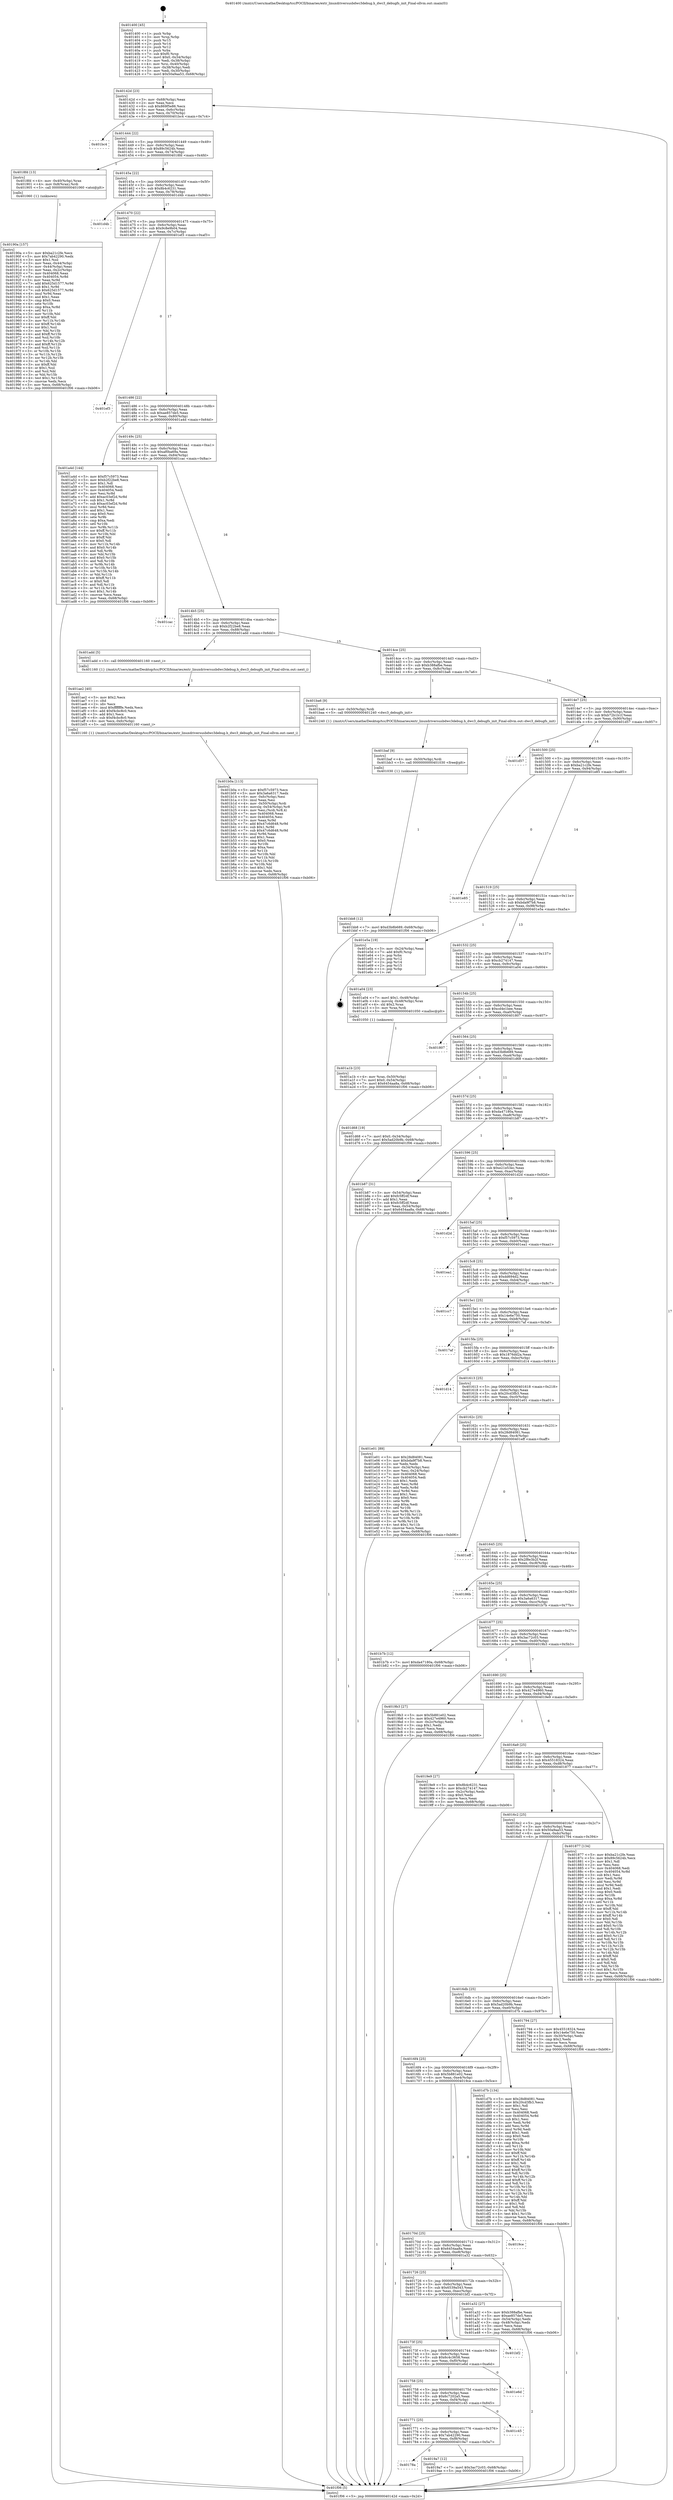 digraph "0x401400" {
  label = "0x401400 (/mnt/c/Users/mathe/Desktop/tcc/POCII/binaries/extr_linuxdriversusbdwc3debug.h_dwc3_debugfs_init_Final-ollvm.out::main(0))"
  labelloc = "t"
  node[shape=record]

  Entry [label="",width=0.3,height=0.3,shape=circle,fillcolor=black,style=filled]
  "0x40142d" [label="{
     0x40142d [23]\l
     | [instrs]\l
     &nbsp;&nbsp;0x40142d \<+3\>: mov -0x68(%rbp),%eax\l
     &nbsp;&nbsp;0x401430 \<+2\>: mov %eax,%ecx\l
     &nbsp;&nbsp;0x401432 \<+6\>: sub $0x869f5e86,%ecx\l
     &nbsp;&nbsp;0x401438 \<+3\>: mov %eax,-0x6c(%rbp)\l
     &nbsp;&nbsp;0x40143b \<+3\>: mov %ecx,-0x70(%rbp)\l
     &nbsp;&nbsp;0x40143e \<+6\>: je 0000000000401bc4 \<main+0x7c4\>\l
  }"]
  "0x401bc4" [label="{
     0x401bc4\l
  }", style=dashed]
  "0x401444" [label="{
     0x401444 [22]\l
     | [instrs]\l
     &nbsp;&nbsp;0x401444 \<+5\>: jmp 0000000000401449 \<main+0x49\>\l
     &nbsp;&nbsp;0x401449 \<+3\>: mov -0x6c(%rbp),%eax\l
     &nbsp;&nbsp;0x40144c \<+5\>: sub $0x89c5624b,%eax\l
     &nbsp;&nbsp;0x401451 \<+3\>: mov %eax,-0x74(%rbp)\l
     &nbsp;&nbsp;0x401454 \<+6\>: je 00000000004018fd \<main+0x4fd\>\l
  }"]
  Exit [label="",width=0.3,height=0.3,shape=circle,fillcolor=black,style=filled,peripheries=2]
  "0x4018fd" [label="{
     0x4018fd [13]\l
     | [instrs]\l
     &nbsp;&nbsp;0x4018fd \<+4\>: mov -0x40(%rbp),%rax\l
     &nbsp;&nbsp;0x401901 \<+4\>: mov 0x8(%rax),%rdi\l
     &nbsp;&nbsp;0x401905 \<+5\>: call 0000000000401060 \<atoi@plt\>\l
     | [calls]\l
     &nbsp;&nbsp;0x401060 \{1\} (unknown)\l
  }"]
  "0x40145a" [label="{
     0x40145a [22]\l
     | [instrs]\l
     &nbsp;&nbsp;0x40145a \<+5\>: jmp 000000000040145f \<main+0x5f\>\l
     &nbsp;&nbsp;0x40145f \<+3\>: mov -0x6c(%rbp),%eax\l
     &nbsp;&nbsp;0x401462 \<+5\>: sub $0x8b4c6231,%eax\l
     &nbsp;&nbsp;0x401467 \<+3\>: mov %eax,-0x78(%rbp)\l
     &nbsp;&nbsp;0x40146a \<+6\>: je 0000000000401d4b \<main+0x94b\>\l
  }"]
  "0x401bb8" [label="{
     0x401bb8 [12]\l
     | [instrs]\l
     &nbsp;&nbsp;0x401bb8 \<+7\>: movl $0xd3b8b689,-0x68(%rbp)\l
     &nbsp;&nbsp;0x401bbf \<+5\>: jmp 0000000000401f06 \<main+0xb06\>\l
  }"]
  "0x401d4b" [label="{
     0x401d4b\l
  }", style=dashed]
  "0x401470" [label="{
     0x401470 [22]\l
     | [instrs]\l
     &nbsp;&nbsp;0x401470 \<+5\>: jmp 0000000000401475 \<main+0x75\>\l
     &nbsp;&nbsp;0x401475 \<+3\>: mov -0x6c(%rbp),%eax\l
     &nbsp;&nbsp;0x401478 \<+5\>: sub $0x9c8e9b04,%eax\l
     &nbsp;&nbsp;0x40147d \<+3\>: mov %eax,-0x7c(%rbp)\l
     &nbsp;&nbsp;0x401480 \<+6\>: je 0000000000401ef3 \<main+0xaf3\>\l
  }"]
  "0x401baf" [label="{
     0x401baf [9]\l
     | [instrs]\l
     &nbsp;&nbsp;0x401baf \<+4\>: mov -0x50(%rbp),%rdi\l
     &nbsp;&nbsp;0x401bb3 \<+5\>: call 0000000000401030 \<free@plt\>\l
     | [calls]\l
     &nbsp;&nbsp;0x401030 \{1\} (unknown)\l
  }"]
  "0x401ef3" [label="{
     0x401ef3\l
  }", style=dashed]
  "0x401486" [label="{
     0x401486 [22]\l
     | [instrs]\l
     &nbsp;&nbsp;0x401486 \<+5\>: jmp 000000000040148b \<main+0x8b\>\l
     &nbsp;&nbsp;0x40148b \<+3\>: mov -0x6c(%rbp),%eax\l
     &nbsp;&nbsp;0x40148e \<+5\>: sub $0xae857de5,%eax\l
     &nbsp;&nbsp;0x401493 \<+3\>: mov %eax,-0x80(%rbp)\l
     &nbsp;&nbsp;0x401496 \<+6\>: je 0000000000401a4d \<main+0x64d\>\l
  }"]
  "0x401b0a" [label="{
     0x401b0a [113]\l
     | [instrs]\l
     &nbsp;&nbsp;0x401b0a \<+5\>: mov $0xf57c5973,%ecx\l
     &nbsp;&nbsp;0x401b0f \<+5\>: mov $0x3a6a6317,%edx\l
     &nbsp;&nbsp;0x401b14 \<+6\>: mov -0xfc(%rbp),%esi\l
     &nbsp;&nbsp;0x401b1a \<+3\>: imul %eax,%esi\l
     &nbsp;&nbsp;0x401b1d \<+4\>: mov -0x50(%rbp),%rdi\l
     &nbsp;&nbsp;0x401b21 \<+4\>: movslq -0x54(%rbp),%r8\l
     &nbsp;&nbsp;0x401b25 \<+4\>: mov %esi,(%rdi,%r8,4)\l
     &nbsp;&nbsp;0x401b29 \<+7\>: mov 0x404068,%eax\l
     &nbsp;&nbsp;0x401b30 \<+7\>: mov 0x404054,%esi\l
     &nbsp;&nbsp;0x401b37 \<+3\>: mov %eax,%r9d\l
     &nbsp;&nbsp;0x401b3a \<+7\>: add $0x47c6d648,%r9d\l
     &nbsp;&nbsp;0x401b41 \<+4\>: sub $0x1,%r9d\l
     &nbsp;&nbsp;0x401b45 \<+7\>: sub $0x47c6d648,%r9d\l
     &nbsp;&nbsp;0x401b4c \<+4\>: imul %r9d,%eax\l
     &nbsp;&nbsp;0x401b50 \<+3\>: and $0x1,%eax\l
     &nbsp;&nbsp;0x401b53 \<+3\>: cmp $0x0,%eax\l
     &nbsp;&nbsp;0x401b56 \<+4\>: sete %r10b\l
     &nbsp;&nbsp;0x401b5a \<+3\>: cmp $0xa,%esi\l
     &nbsp;&nbsp;0x401b5d \<+4\>: setl %r11b\l
     &nbsp;&nbsp;0x401b61 \<+3\>: mov %r10b,%bl\l
     &nbsp;&nbsp;0x401b64 \<+3\>: and %r11b,%bl\l
     &nbsp;&nbsp;0x401b67 \<+3\>: xor %r11b,%r10b\l
     &nbsp;&nbsp;0x401b6a \<+3\>: or %r10b,%bl\l
     &nbsp;&nbsp;0x401b6d \<+3\>: test $0x1,%bl\l
     &nbsp;&nbsp;0x401b70 \<+3\>: cmovne %edx,%ecx\l
     &nbsp;&nbsp;0x401b73 \<+3\>: mov %ecx,-0x68(%rbp)\l
     &nbsp;&nbsp;0x401b76 \<+5\>: jmp 0000000000401f06 \<main+0xb06\>\l
  }"]
  "0x401a4d" [label="{
     0x401a4d [144]\l
     | [instrs]\l
     &nbsp;&nbsp;0x401a4d \<+5\>: mov $0xf57c5973,%eax\l
     &nbsp;&nbsp;0x401a52 \<+5\>: mov $0xb2f22be8,%ecx\l
     &nbsp;&nbsp;0x401a57 \<+2\>: mov $0x1,%dl\l
     &nbsp;&nbsp;0x401a59 \<+7\>: mov 0x404068,%esi\l
     &nbsp;&nbsp;0x401a60 \<+7\>: mov 0x404054,%edi\l
     &nbsp;&nbsp;0x401a67 \<+3\>: mov %esi,%r8d\l
     &nbsp;&nbsp;0x401a6a \<+7\>: add $0xac03ef2d,%r8d\l
     &nbsp;&nbsp;0x401a71 \<+4\>: sub $0x1,%r8d\l
     &nbsp;&nbsp;0x401a75 \<+7\>: sub $0xac03ef2d,%r8d\l
     &nbsp;&nbsp;0x401a7c \<+4\>: imul %r8d,%esi\l
     &nbsp;&nbsp;0x401a80 \<+3\>: and $0x1,%esi\l
     &nbsp;&nbsp;0x401a83 \<+3\>: cmp $0x0,%esi\l
     &nbsp;&nbsp;0x401a86 \<+4\>: sete %r9b\l
     &nbsp;&nbsp;0x401a8a \<+3\>: cmp $0xa,%edi\l
     &nbsp;&nbsp;0x401a8d \<+4\>: setl %r10b\l
     &nbsp;&nbsp;0x401a91 \<+3\>: mov %r9b,%r11b\l
     &nbsp;&nbsp;0x401a94 \<+4\>: xor $0xff,%r11b\l
     &nbsp;&nbsp;0x401a98 \<+3\>: mov %r10b,%bl\l
     &nbsp;&nbsp;0x401a9b \<+3\>: xor $0xff,%bl\l
     &nbsp;&nbsp;0x401a9e \<+3\>: xor $0x0,%dl\l
     &nbsp;&nbsp;0x401aa1 \<+3\>: mov %r11b,%r14b\l
     &nbsp;&nbsp;0x401aa4 \<+4\>: and $0x0,%r14b\l
     &nbsp;&nbsp;0x401aa8 \<+3\>: and %dl,%r9b\l
     &nbsp;&nbsp;0x401aab \<+3\>: mov %bl,%r15b\l
     &nbsp;&nbsp;0x401aae \<+4\>: and $0x0,%r15b\l
     &nbsp;&nbsp;0x401ab2 \<+3\>: and %dl,%r10b\l
     &nbsp;&nbsp;0x401ab5 \<+3\>: or %r9b,%r14b\l
     &nbsp;&nbsp;0x401ab8 \<+3\>: or %r10b,%r15b\l
     &nbsp;&nbsp;0x401abb \<+3\>: xor %r15b,%r14b\l
     &nbsp;&nbsp;0x401abe \<+3\>: or %bl,%r11b\l
     &nbsp;&nbsp;0x401ac1 \<+4\>: xor $0xff,%r11b\l
     &nbsp;&nbsp;0x401ac5 \<+3\>: or $0x0,%dl\l
     &nbsp;&nbsp;0x401ac8 \<+3\>: and %dl,%r11b\l
     &nbsp;&nbsp;0x401acb \<+3\>: or %r11b,%r14b\l
     &nbsp;&nbsp;0x401ace \<+4\>: test $0x1,%r14b\l
     &nbsp;&nbsp;0x401ad2 \<+3\>: cmovne %ecx,%eax\l
     &nbsp;&nbsp;0x401ad5 \<+3\>: mov %eax,-0x68(%rbp)\l
     &nbsp;&nbsp;0x401ad8 \<+5\>: jmp 0000000000401f06 \<main+0xb06\>\l
  }"]
  "0x40149c" [label="{
     0x40149c [25]\l
     | [instrs]\l
     &nbsp;&nbsp;0x40149c \<+5\>: jmp 00000000004014a1 \<main+0xa1\>\l
     &nbsp;&nbsp;0x4014a1 \<+3\>: mov -0x6c(%rbp),%eax\l
     &nbsp;&nbsp;0x4014a4 \<+5\>: sub $0xaf0ba69a,%eax\l
     &nbsp;&nbsp;0x4014a9 \<+6\>: mov %eax,-0x84(%rbp)\l
     &nbsp;&nbsp;0x4014af \<+6\>: je 0000000000401cac \<main+0x8ac\>\l
  }"]
  "0x401ae2" [label="{
     0x401ae2 [40]\l
     | [instrs]\l
     &nbsp;&nbsp;0x401ae2 \<+5\>: mov $0x2,%ecx\l
     &nbsp;&nbsp;0x401ae7 \<+1\>: cltd\l
     &nbsp;&nbsp;0x401ae8 \<+2\>: idiv %ecx\l
     &nbsp;&nbsp;0x401aea \<+6\>: imul $0xfffffffe,%edx,%ecx\l
     &nbsp;&nbsp;0x401af0 \<+6\>: add $0xf4cbc8c0,%ecx\l
     &nbsp;&nbsp;0x401af6 \<+3\>: add $0x1,%ecx\l
     &nbsp;&nbsp;0x401af9 \<+6\>: sub $0xf4cbc8c0,%ecx\l
     &nbsp;&nbsp;0x401aff \<+6\>: mov %ecx,-0xfc(%rbp)\l
     &nbsp;&nbsp;0x401b05 \<+5\>: call 0000000000401160 \<next_i\>\l
     | [calls]\l
     &nbsp;&nbsp;0x401160 \{1\} (/mnt/c/Users/mathe/Desktop/tcc/POCII/binaries/extr_linuxdriversusbdwc3debug.h_dwc3_debugfs_init_Final-ollvm.out::next_i)\l
  }"]
  "0x401cac" [label="{
     0x401cac\l
  }", style=dashed]
  "0x4014b5" [label="{
     0x4014b5 [25]\l
     | [instrs]\l
     &nbsp;&nbsp;0x4014b5 \<+5\>: jmp 00000000004014ba \<main+0xba\>\l
     &nbsp;&nbsp;0x4014ba \<+3\>: mov -0x6c(%rbp),%eax\l
     &nbsp;&nbsp;0x4014bd \<+5\>: sub $0xb2f22be8,%eax\l
     &nbsp;&nbsp;0x4014c2 \<+6\>: mov %eax,-0x88(%rbp)\l
     &nbsp;&nbsp;0x4014c8 \<+6\>: je 0000000000401add \<main+0x6dd\>\l
  }"]
  "0x401a1b" [label="{
     0x401a1b [23]\l
     | [instrs]\l
     &nbsp;&nbsp;0x401a1b \<+4\>: mov %rax,-0x50(%rbp)\l
     &nbsp;&nbsp;0x401a1f \<+7\>: movl $0x0,-0x54(%rbp)\l
     &nbsp;&nbsp;0x401a26 \<+7\>: movl $0x6454aa8a,-0x68(%rbp)\l
     &nbsp;&nbsp;0x401a2d \<+5\>: jmp 0000000000401f06 \<main+0xb06\>\l
  }"]
  "0x401add" [label="{
     0x401add [5]\l
     | [instrs]\l
     &nbsp;&nbsp;0x401add \<+5\>: call 0000000000401160 \<next_i\>\l
     | [calls]\l
     &nbsp;&nbsp;0x401160 \{1\} (/mnt/c/Users/mathe/Desktop/tcc/POCII/binaries/extr_linuxdriversusbdwc3debug.h_dwc3_debugfs_init_Final-ollvm.out::next_i)\l
  }"]
  "0x4014ce" [label="{
     0x4014ce [25]\l
     | [instrs]\l
     &nbsp;&nbsp;0x4014ce \<+5\>: jmp 00000000004014d3 \<main+0xd3\>\l
     &nbsp;&nbsp;0x4014d3 \<+3\>: mov -0x6c(%rbp),%eax\l
     &nbsp;&nbsp;0x4014d6 \<+5\>: sub $0xb388afbe,%eax\l
     &nbsp;&nbsp;0x4014db \<+6\>: mov %eax,-0x8c(%rbp)\l
     &nbsp;&nbsp;0x4014e1 \<+6\>: je 0000000000401ba6 \<main+0x7a6\>\l
  }"]
  "0x40178a" [label="{
     0x40178a\l
  }", style=dashed]
  "0x401ba6" [label="{
     0x401ba6 [9]\l
     | [instrs]\l
     &nbsp;&nbsp;0x401ba6 \<+4\>: mov -0x50(%rbp),%rdi\l
     &nbsp;&nbsp;0x401baa \<+5\>: call 0000000000401240 \<dwc3_debugfs_init\>\l
     | [calls]\l
     &nbsp;&nbsp;0x401240 \{1\} (/mnt/c/Users/mathe/Desktop/tcc/POCII/binaries/extr_linuxdriversusbdwc3debug.h_dwc3_debugfs_init_Final-ollvm.out::dwc3_debugfs_init)\l
  }"]
  "0x4014e7" [label="{
     0x4014e7 [25]\l
     | [instrs]\l
     &nbsp;&nbsp;0x4014e7 \<+5\>: jmp 00000000004014ec \<main+0xec\>\l
     &nbsp;&nbsp;0x4014ec \<+3\>: mov -0x6c(%rbp),%eax\l
     &nbsp;&nbsp;0x4014ef \<+5\>: sub $0xb72b1b1f,%eax\l
     &nbsp;&nbsp;0x4014f4 \<+6\>: mov %eax,-0x90(%rbp)\l
     &nbsp;&nbsp;0x4014fa \<+6\>: je 0000000000401d57 \<main+0x957\>\l
  }"]
  "0x4019a7" [label="{
     0x4019a7 [12]\l
     | [instrs]\l
     &nbsp;&nbsp;0x4019a7 \<+7\>: movl $0x3ac72c03,-0x68(%rbp)\l
     &nbsp;&nbsp;0x4019ae \<+5\>: jmp 0000000000401f06 \<main+0xb06\>\l
  }"]
  "0x401d57" [label="{
     0x401d57\l
  }", style=dashed]
  "0x401500" [label="{
     0x401500 [25]\l
     | [instrs]\l
     &nbsp;&nbsp;0x401500 \<+5\>: jmp 0000000000401505 \<main+0x105\>\l
     &nbsp;&nbsp;0x401505 \<+3\>: mov -0x6c(%rbp),%eax\l
     &nbsp;&nbsp;0x401508 \<+5\>: sub $0xba21c2fe,%eax\l
     &nbsp;&nbsp;0x40150d \<+6\>: mov %eax,-0x94(%rbp)\l
     &nbsp;&nbsp;0x401513 \<+6\>: je 0000000000401e85 \<main+0xa85\>\l
  }"]
  "0x401771" [label="{
     0x401771 [25]\l
     | [instrs]\l
     &nbsp;&nbsp;0x401771 \<+5\>: jmp 0000000000401776 \<main+0x376\>\l
     &nbsp;&nbsp;0x401776 \<+3\>: mov -0x6c(%rbp),%eax\l
     &nbsp;&nbsp;0x401779 \<+5\>: sub $0x7ab42290,%eax\l
     &nbsp;&nbsp;0x40177e \<+6\>: mov %eax,-0xf8(%rbp)\l
     &nbsp;&nbsp;0x401784 \<+6\>: je 00000000004019a7 \<main+0x5a7\>\l
  }"]
  "0x401e85" [label="{
     0x401e85\l
  }", style=dashed]
  "0x401519" [label="{
     0x401519 [25]\l
     | [instrs]\l
     &nbsp;&nbsp;0x401519 \<+5\>: jmp 000000000040151e \<main+0x11e\>\l
     &nbsp;&nbsp;0x40151e \<+3\>: mov -0x6c(%rbp),%eax\l
     &nbsp;&nbsp;0x401521 \<+5\>: sub $0xbda9f7b8,%eax\l
     &nbsp;&nbsp;0x401526 \<+6\>: mov %eax,-0x98(%rbp)\l
     &nbsp;&nbsp;0x40152c \<+6\>: je 0000000000401e5a \<main+0xa5a\>\l
  }"]
  "0x401c45" [label="{
     0x401c45\l
  }", style=dashed]
  "0x401e5a" [label="{
     0x401e5a [19]\l
     | [instrs]\l
     &nbsp;&nbsp;0x401e5a \<+3\>: mov -0x24(%rbp),%eax\l
     &nbsp;&nbsp;0x401e5d \<+7\>: add $0xf0,%rsp\l
     &nbsp;&nbsp;0x401e64 \<+1\>: pop %rbx\l
     &nbsp;&nbsp;0x401e65 \<+2\>: pop %r12\l
     &nbsp;&nbsp;0x401e67 \<+2\>: pop %r14\l
     &nbsp;&nbsp;0x401e69 \<+2\>: pop %r15\l
     &nbsp;&nbsp;0x401e6b \<+1\>: pop %rbp\l
     &nbsp;&nbsp;0x401e6c \<+1\>: ret\l
  }"]
  "0x401532" [label="{
     0x401532 [25]\l
     | [instrs]\l
     &nbsp;&nbsp;0x401532 \<+5\>: jmp 0000000000401537 \<main+0x137\>\l
     &nbsp;&nbsp;0x401537 \<+3\>: mov -0x6c(%rbp),%eax\l
     &nbsp;&nbsp;0x40153a \<+5\>: sub $0xcb274147,%eax\l
     &nbsp;&nbsp;0x40153f \<+6\>: mov %eax,-0x9c(%rbp)\l
     &nbsp;&nbsp;0x401545 \<+6\>: je 0000000000401a04 \<main+0x604\>\l
  }"]
  "0x401758" [label="{
     0x401758 [25]\l
     | [instrs]\l
     &nbsp;&nbsp;0x401758 \<+5\>: jmp 000000000040175d \<main+0x35d\>\l
     &nbsp;&nbsp;0x40175d \<+3\>: mov -0x6c(%rbp),%eax\l
     &nbsp;&nbsp;0x401760 \<+5\>: sub $0x6c7202a5,%eax\l
     &nbsp;&nbsp;0x401765 \<+6\>: mov %eax,-0xf4(%rbp)\l
     &nbsp;&nbsp;0x40176b \<+6\>: je 0000000000401c45 \<main+0x845\>\l
  }"]
  "0x401a04" [label="{
     0x401a04 [23]\l
     | [instrs]\l
     &nbsp;&nbsp;0x401a04 \<+7\>: movl $0x1,-0x48(%rbp)\l
     &nbsp;&nbsp;0x401a0b \<+4\>: movslq -0x48(%rbp),%rax\l
     &nbsp;&nbsp;0x401a0f \<+4\>: shl $0x2,%rax\l
     &nbsp;&nbsp;0x401a13 \<+3\>: mov %rax,%rdi\l
     &nbsp;&nbsp;0x401a16 \<+5\>: call 0000000000401050 \<malloc@plt\>\l
     | [calls]\l
     &nbsp;&nbsp;0x401050 \{1\} (unknown)\l
  }"]
  "0x40154b" [label="{
     0x40154b [25]\l
     | [instrs]\l
     &nbsp;&nbsp;0x40154b \<+5\>: jmp 0000000000401550 \<main+0x150\>\l
     &nbsp;&nbsp;0x401550 \<+3\>: mov -0x6c(%rbp),%eax\l
     &nbsp;&nbsp;0x401553 \<+5\>: sub $0xcd4e1bee,%eax\l
     &nbsp;&nbsp;0x401558 \<+6\>: mov %eax,-0xa0(%rbp)\l
     &nbsp;&nbsp;0x40155e \<+6\>: je 0000000000401807 \<main+0x407\>\l
  }"]
  "0x401e6d" [label="{
     0x401e6d\l
  }", style=dashed]
  "0x401807" [label="{
     0x401807\l
  }", style=dashed]
  "0x401564" [label="{
     0x401564 [25]\l
     | [instrs]\l
     &nbsp;&nbsp;0x401564 \<+5\>: jmp 0000000000401569 \<main+0x169\>\l
     &nbsp;&nbsp;0x401569 \<+3\>: mov -0x6c(%rbp),%eax\l
     &nbsp;&nbsp;0x40156c \<+5\>: sub $0xd3b8b689,%eax\l
     &nbsp;&nbsp;0x401571 \<+6\>: mov %eax,-0xa4(%rbp)\l
     &nbsp;&nbsp;0x401577 \<+6\>: je 0000000000401d68 \<main+0x968\>\l
  }"]
  "0x40173f" [label="{
     0x40173f [25]\l
     | [instrs]\l
     &nbsp;&nbsp;0x40173f \<+5\>: jmp 0000000000401744 \<main+0x344\>\l
     &nbsp;&nbsp;0x401744 \<+3\>: mov -0x6c(%rbp),%eax\l
     &nbsp;&nbsp;0x401747 \<+5\>: sub $0x6c4c3658,%eax\l
     &nbsp;&nbsp;0x40174c \<+6\>: mov %eax,-0xf0(%rbp)\l
     &nbsp;&nbsp;0x401752 \<+6\>: je 0000000000401e6d \<main+0xa6d\>\l
  }"]
  "0x401d68" [label="{
     0x401d68 [19]\l
     | [instrs]\l
     &nbsp;&nbsp;0x401d68 \<+7\>: movl $0x0,-0x34(%rbp)\l
     &nbsp;&nbsp;0x401d6f \<+7\>: movl $0x5ad20b9b,-0x68(%rbp)\l
     &nbsp;&nbsp;0x401d76 \<+5\>: jmp 0000000000401f06 \<main+0xb06\>\l
  }"]
  "0x40157d" [label="{
     0x40157d [25]\l
     | [instrs]\l
     &nbsp;&nbsp;0x40157d \<+5\>: jmp 0000000000401582 \<main+0x182\>\l
     &nbsp;&nbsp;0x401582 \<+3\>: mov -0x6c(%rbp),%eax\l
     &nbsp;&nbsp;0x401585 \<+5\>: sub $0xda47180a,%eax\l
     &nbsp;&nbsp;0x40158a \<+6\>: mov %eax,-0xa8(%rbp)\l
     &nbsp;&nbsp;0x401590 \<+6\>: je 0000000000401b87 \<main+0x787\>\l
  }"]
  "0x401bf2" [label="{
     0x401bf2\l
  }", style=dashed]
  "0x401b87" [label="{
     0x401b87 [31]\l
     | [instrs]\l
     &nbsp;&nbsp;0x401b87 \<+3\>: mov -0x54(%rbp),%eax\l
     &nbsp;&nbsp;0x401b8a \<+5\>: add $0xfc5ff2df,%eax\l
     &nbsp;&nbsp;0x401b8f \<+3\>: add $0x1,%eax\l
     &nbsp;&nbsp;0x401b92 \<+5\>: sub $0xfc5ff2df,%eax\l
     &nbsp;&nbsp;0x401b97 \<+3\>: mov %eax,-0x54(%rbp)\l
     &nbsp;&nbsp;0x401b9a \<+7\>: movl $0x6454aa8a,-0x68(%rbp)\l
     &nbsp;&nbsp;0x401ba1 \<+5\>: jmp 0000000000401f06 \<main+0xb06\>\l
  }"]
  "0x401596" [label="{
     0x401596 [25]\l
     | [instrs]\l
     &nbsp;&nbsp;0x401596 \<+5\>: jmp 000000000040159b \<main+0x19b\>\l
     &nbsp;&nbsp;0x40159b \<+3\>: mov -0x6c(%rbp),%eax\l
     &nbsp;&nbsp;0x40159e \<+5\>: sub $0xe21e53ec,%eax\l
     &nbsp;&nbsp;0x4015a3 \<+6\>: mov %eax,-0xac(%rbp)\l
     &nbsp;&nbsp;0x4015a9 \<+6\>: je 0000000000401d2d \<main+0x92d\>\l
  }"]
  "0x401726" [label="{
     0x401726 [25]\l
     | [instrs]\l
     &nbsp;&nbsp;0x401726 \<+5\>: jmp 000000000040172b \<main+0x32b\>\l
     &nbsp;&nbsp;0x40172b \<+3\>: mov -0x6c(%rbp),%eax\l
     &nbsp;&nbsp;0x40172e \<+5\>: sub $0x6539a543,%eax\l
     &nbsp;&nbsp;0x401733 \<+6\>: mov %eax,-0xec(%rbp)\l
     &nbsp;&nbsp;0x401739 \<+6\>: je 0000000000401bf2 \<main+0x7f2\>\l
  }"]
  "0x401d2d" [label="{
     0x401d2d\l
  }", style=dashed]
  "0x4015af" [label="{
     0x4015af [25]\l
     | [instrs]\l
     &nbsp;&nbsp;0x4015af \<+5\>: jmp 00000000004015b4 \<main+0x1b4\>\l
     &nbsp;&nbsp;0x4015b4 \<+3\>: mov -0x6c(%rbp),%eax\l
     &nbsp;&nbsp;0x4015b7 \<+5\>: sub $0xf57c5973,%eax\l
     &nbsp;&nbsp;0x4015bc \<+6\>: mov %eax,-0xb0(%rbp)\l
     &nbsp;&nbsp;0x4015c2 \<+6\>: je 0000000000401ea1 \<main+0xaa1\>\l
  }"]
  "0x401a32" [label="{
     0x401a32 [27]\l
     | [instrs]\l
     &nbsp;&nbsp;0x401a32 \<+5\>: mov $0xb388afbe,%eax\l
     &nbsp;&nbsp;0x401a37 \<+5\>: mov $0xae857de5,%ecx\l
     &nbsp;&nbsp;0x401a3c \<+3\>: mov -0x54(%rbp),%edx\l
     &nbsp;&nbsp;0x401a3f \<+3\>: cmp -0x48(%rbp),%edx\l
     &nbsp;&nbsp;0x401a42 \<+3\>: cmovl %ecx,%eax\l
     &nbsp;&nbsp;0x401a45 \<+3\>: mov %eax,-0x68(%rbp)\l
     &nbsp;&nbsp;0x401a48 \<+5\>: jmp 0000000000401f06 \<main+0xb06\>\l
  }"]
  "0x401ea1" [label="{
     0x401ea1\l
  }", style=dashed]
  "0x4015c8" [label="{
     0x4015c8 [25]\l
     | [instrs]\l
     &nbsp;&nbsp;0x4015c8 \<+5\>: jmp 00000000004015cd \<main+0x1cd\>\l
     &nbsp;&nbsp;0x4015cd \<+3\>: mov -0x6c(%rbp),%eax\l
     &nbsp;&nbsp;0x4015d0 \<+5\>: sub $0xdd694d2,%eax\l
     &nbsp;&nbsp;0x4015d5 \<+6\>: mov %eax,-0xb4(%rbp)\l
     &nbsp;&nbsp;0x4015db \<+6\>: je 0000000000401cc7 \<main+0x8c7\>\l
  }"]
  "0x40170d" [label="{
     0x40170d [25]\l
     | [instrs]\l
     &nbsp;&nbsp;0x40170d \<+5\>: jmp 0000000000401712 \<main+0x312\>\l
     &nbsp;&nbsp;0x401712 \<+3\>: mov -0x6c(%rbp),%eax\l
     &nbsp;&nbsp;0x401715 \<+5\>: sub $0x6454aa8a,%eax\l
     &nbsp;&nbsp;0x40171a \<+6\>: mov %eax,-0xe8(%rbp)\l
     &nbsp;&nbsp;0x401720 \<+6\>: je 0000000000401a32 \<main+0x632\>\l
  }"]
  "0x401cc7" [label="{
     0x401cc7\l
  }", style=dashed]
  "0x4015e1" [label="{
     0x4015e1 [25]\l
     | [instrs]\l
     &nbsp;&nbsp;0x4015e1 \<+5\>: jmp 00000000004015e6 \<main+0x1e6\>\l
     &nbsp;&nbsp;0x4015e6 \<+3\>: mov -0x6c(%rbp),%eax\l
     &nbsp;&nbsp;0x4015e9 \<+5\>: sub $0x14e6e750,%eax\l
     &nbsp;&nbsp;0x4015ee \<+6\>: mov %eax,-0xb8(%rbp)\l
     &nbsp;&nbsp;0x4015f4 \<+6\>: je 00000000004017af \<main+0x3af\>\l
  }"]
  "0x4019ce" [label="{
     0x4019ce\l
  }", style=dashed]
  "0x4017af" [label="{
     0x4017af\l
  }", style=dashed]
  "0x4015fa" [label="{
     0x4015fa [25]\l
     | [instrs]\l
     &nbsp;&nbsp;0x4015fa \<+5\>: jmp 00000000004015ff \<main+0x1ff\>\l
     &nbsp;&nbsp;0x4015ff \<+3\>: mov -0x6c(%rbp),%eax\l
     &nbsp;&nbsp;0x401602 \<+5\>: sub $0x1876dd2a,%eax\l
     &nbsp;&nbsp;0x401607 \<+6\>: mov %eax,-0xbc(%rbp)\l
     &nbsp;&nbsp;0x40160d \<+6\>: je 0000000000401d14 \<main+0x914\>\l
  }"]
  "0x4016f4" [label="{
     0x4016f4 [25]\l
     | [instrs]\l
     &nbsp;&nbsp;0x4016f4 \<+5\>: jmp 00000000004016f9 \<main+0x2f9\>\l
     &nbsp;&nbsp;0x4016f9 \<+3\>: mov -0x6c(%rbp),%eax\l
     &nbsp;&nbsp;0x4016fc \<+5\>: sub $0x5b881e02,%eax\l
     &nbsp;&nbsp;0x401701 \<+6\>: mov %eax,-0xe4(%rbp)\l
     &nbsp;&nbsp;0x401707 \<+6\>: je 00000000004019ce \<main+0x5ce\>\l
  }"]
  "0x401d14" [label="{
     0x401d14\l
  }", style=dashed]
  "0x401613" [label="{
     0x401613 [25]\l
     | [instrs]\l
     &nbsp;&nbsp;0x401613 \<+5\>: jmp 0000000000401618 \<main+0x218\>\l
     &nbsp;&nbsp;0x401618 \<+3\>: mov -0x6c(%rbp),%eax\l
     &nbsp;&nbsp;0x40161b \<+5\>: sub $0x20cd3fb3,%eax\l
     &nbsp;&nbsp;0x401620 \<+6\>: mov %eax,-0xc0(%rbp)\l
     &nbsp;&nbsp;0x401626 \<+6\>: je 0000000000401e01 \<main+0xa01\>\l
  }"]
  "0x401d7b" [label="{
     0x401d7b [134]\l
     | [instrs]\l
     &nbsp;&nbsp;0x401d7b \<+5\>: mov $0x28d84081,%eax\l
     &nbsp;&nbsp;0x401d80 \<+5\>: mov $0x20cd3fb3,%ecx\l
     &nbsp;&nbsp;0x401d85 \<+2\>: mov $0x1,%dl\l
     &nbsp;&nbsp;0x401d87 \<+2\>: xor %esi,%esi\l
     &nbsp;&nbsp;0x401d89 \<+7\>: mov 0x404068,%edi\l
     &nbsp;&nbsp;0x401d90 \<+8\>: mov 0x404054,%r8d\l
     &nbsp;&nbsp;0x401d98 \<+3\>: sub $0x1,%esi\l
     &nbsp;&nbsp;0x401d9b \<+3\>: mov %edi,%r9d\l
     &nbsp;&nbsp;0x401d9e \<+3\>: add %esi,%r9d\l
     &nbsp;&nbsp;0x401da1 \<+4\>: imul %r9d,%edi\l
     &nbsp;&nbsp;0x401da5 \<+3\>: and $0x1,%edi\l
     &nbsp;&nbsp;0x401da8 \<+3\>: cmp $0x0,%edi\l
     &nbsp;&nbsp;0x401dab \<+4\>: sete %r10b\l
     &nbsp;&nbsp;0x401daf \<+4\>: cmp $0xa,%r8d\l
     &nbsp;&nbsp;0x401db3 \<+4\>: setl %r11b\l
     &nbsp;&nbsp;0x401db7 \<+3\>: mov %r10b,%bl\l
     &nbsp;&nbsp;0x401dba \<+3\>: xor $0xff,%bl\l
     &nbsp;&nbsp;0x401dbd \<+3\>: mov %r11b,%r14b\l
     &nbsp;&nbsp;0x401dc0 \<+4\>: xor $0xff,%r14b\l
     &nbsp;&nbsp;0x401dc4 \<+3\>: xor $0x1,%dl\l
     &nbsp;&nbsp;0x401dc7 \<+3\>: mov %bl,%r15b\l
     &nbsp;&nbsp;0x401dca \<+4\>: and $0xff,%r15b\l
     &nbsp;&nbsp;0x401dce \<+3\>: and %dl,%r10b\l
     &nbsp;&nbsp;0x401dd1 \<+3\>: mov %r14b,%r12b\l
     &nbsp;&nbsp;0x401dd4 \<+4\>: and $0xff,%r12b\l
     &nbsp;&nbsp;0x401dd8 \<+3\>: and %dl,%r11b\l
     &nbsp;&nbsp;0x401ddb \<+3\>: or %r10b,%r15b\l
     &nbsp;&nbsp;0x401dde \<+3\>: or %r11b,%r12b\l
     &nbsp;&nbsp;0x401de1 \<+3\>: xor %r12b,%r15b\l
     &nbsp;&nbsp;0x401de4 \<+3\>: or %r14b,%bl\l
     &nbsp;&nbsp;0x401de7 \<+3\>: xor $0xff,%bl\l
     &nbsp;&nbsp;0x401dea \<+3\>: or $0x1,%dl\l
     &nbsp;&nbsp;0x401ded \<+2\>: and %dl,%bl\l
     &nbsp;&nbsp;0x401def \<+3\>: or %bl,%r15b\l
     &nbsp;&nbsp;0x401df2 \<+4\>: test $0x1,%r15b\l
     &nbsp;&nbsp;0x401df6 \<+3\>: cmovne %ecx,%eax\l
     &nbsp;&nbsp;0x401df9 \<+3\>: mov %eax,-0x68(%rbp)\l
     &nbsp;&nbsp;0x401dfc \<+5\>: jmp 0000000000401f06 \<main+0xb06\>\l
  }"]
  "0x401e01" [label="{
     0x401e01 [89]\l
     | [instrs]\l
     &nbsp;&nbsp;0x401e01 \<+5\>: mov $0x28d84081,%eax\l
     &nbsp;&nbsp;0x401e06 \<+5\>: mov $0xbda9f7b8,%ecx\l
     &nbsp;&nbsp;0x401e0b \<+2\>: xor %edx,%edx\l
     &nbsp;&nbsp;0x401e0d \<+3\>: mov -0x34(%rbp),%esi\l
     &nbsp;&nbsp;0x401e10 \<+3\>: mov %esi,-0x24(%rbp)\l
     &nbsp;&nbsp;0x401e13 \<+7\>: mov 0x404068,%esi\l
     &nbsp;&nbsp;0x401e1a \<+7\>: mov 0x404054,%edi\l
     &nbsp;&nbsp;0x401e21 \<+3\>: sub $0x1,%edx\l
     &nbsp;&nbsp;0x401e24 \<+3\>: mov %esi,%r8d\l
     &nbsp;&nbsp;0x401e27 \<+3\>: add %edx,%r8d\l
     &nbsp;&nbsp;0x401e2a \<+4\>: imul %r8d,%esi\l
     &nbsp;&nbsp;0x401e2e \<+3\>: and $0x1,%esi\l
     &nbsp;&nbsp;0x401e31 \<+3\>: cmp $0x0,%esi\l
     &nbsp;&nbsp;0x401e34 \<+4\>: sete %r9b\l
     &nbsp;&nbsp;0x401e38 \<+3\>: cmp $0xa,%edi\l
     &nbsp;&nbsp;0x401e3b \<+4\>: setl %r10b\l
     &nbsp;&nbsp;0x401e3f \<+3\>: mov %r9b,%r11b\l
     &nbsp;&nbsp;0x401e42 \<+3\>: and %r10b,%r11b\l
     &nbsp;&nbsp;0x401e45 \<+3\>: xor %r10b,%r9b\l
     &nbsp;&nbsp;0x401e48 \<+3\>: or %r9b,%r11b\l
     &nbsp;&nbsp;0x401e4b \<+4\>: test $0x1,%r11b\l
     &nbsp;&nbsp;0x401e4f \<+3\>: cmovne %ecx,%eax\l
     &nbsp;&nbsp;0x401e52 \<+3\>: mov %eax,-0x68(%rbp)\l
     &nbsp;&nbsp;0x401e55 \<+5\>: jmp 0000000000401f06 \<main+0xb06\>\l
  }"]
  "0x40162c" [label="{
     0x40162c [25]\l
     | [instrs]\l
     &nbsp;&nbsp;0x40162c \<+5\>: jmp 0000000000401631 \<main+0x231\>\l
     &nbsp;&nbsp;0x401631 \<+3\>: mov -0x6c(%rbp),%eax\l
     &nbsp;&nbsp;0x401634 \<+5\>: sub $0x28d84081,%eax\l
     &nbsp;&nbsp;0x401639 \<+6\>: mov %eax,-0xc4(%rbp)\l
     &nbsp;&nbsp;0x40163f \<+6\>: je 0000000000401eff \<main+0xaff\>\l
  }"]
  "0x40190a" [label="{
     0x40190a [157]\l
     | [instrs]\l
     &nbsp;&nbsp;0x40190a \<+5\>: mov $0xba21c2fe,%ecx\l
     &nbsp;&nbsp;0x40190f \<+5\>: mov $0x7ab42290,%edx\l
     &nbsp;&nbsp;0x401914 \<+3\>: mov $0x1,%sil\l
     &nbsp;&nbsp;0x401917 \<+3\>: mov %eax,-0x44(%rbp)\l
     &nbsp;&nbsp;0x40191a \<+3\>: mov -0x44(%rbp),%eax\l
     &nbsp;&nbsp;0x40191d \<+3\>: mov %eax,-0x2c(%rbp)\l
     &nbsp;&nbsp;0x401920 \<+7\>: mov 0x404068,%eax\l
     &nbsp;&nbsp;0x401927 \<+8\>: mov 0x404054,%r8d\l
     &nbsp;&nbsp;0x40192f \<+3\>: mov %eax,%r9d\l
     &nbsp;&nbsp;0x401932 \<+7\>: add $0x625d1577,%r9d\l
     &nbsp;&nbsp;0x401939 \<+4\>: sub $0x1,%r9d\l
     &nbsp;&nbsp;0x40193d \<+7\>: sub $0x625d1577,%r9d\l
     &nbsp;&nbsp;0x401944 \<+4\>: imul %r9d,%eax\l
     &nbsp;&nbsp;0x401948 \<+3\>: and $0x1,%eax\l
     &nbsp;&nbsp;0x40194b \<+3\>: cmp $0x0,%eax\l
     &nbsp;&nbsp;0x40194e \<+4\>: sete %r10b\l
     &nbsp;&nbsp;0x401952 \<+4\>: cmp $0xa,%r8d\l
     &nbsp;&nbsp;0x401956 \<+4\>: setl %r11b\l
     &nbsp;&nbsp;0x40195a \<+3\>: mov %r10b,%bl\l
     &nbsp;&nbsp;0x40195d \<+3\>: xor $0xff,%bl\l
     &nbsp;&nbsp;0x401960 \<+3\>: mov %r11b,%r14b\l
     &nbsp;&nbsp;0x401963 \<+4\>: xor $0xff,%r14b\l
     &nbsp;&nbsp;0x401967 \<+4\>: xor $0x1,%sil\l
     &nbsp;&nbsp;0x40196b \<+3\>: mov %bl,%r15b\l
     &nbsp;&nbsp;0x40196e \<+4\>: and $0xff,%r15b\l
     &nbsp;&nbsp;0x401972 \<+3\>: and %sil,%r10b\l
     &nbsp;&nbsp;0x401975 \<+3\>: mov %r14b,%r12b\l
     &nbsp;&nbsp;0x401978 \<+4\>: and $0xff,%r12b\l
     &nbsp;&nbsp;0x40197c \<+3\>: and %sil,%r11b\l
     &nbsp;&nbsp;0x40197f \<+3\>: or %r10b,%r15b\l
     &nbsp;&nbsp;0x401982 \<+3\>: or %r11b,%r12b\l
     &nbsp;&nbsp;0x401985 \<+3\>: xor %r12b,%r15b\l
     &nbsp;&nbsp;0x401988 \<+3\>: or %r14b,%bl\l
     &nbsp;&nbsp;0x40198b \<+3\>: xor $0xff,%bl\l
     &nbsp;&nbsp;0x40198e \<+4\>: or $0x1,%sil\l
     &nbsp;&nbsp;0x401992 \<+3\>: and %sil,%bl\l
     &nbsp;&nbsp;0x401995 \<+3\>: or %bl,%r15b\l
     &nbsp;&nbsp;0x401998 \<+4\>: test $0x1,%r15b\l
     &nbsp;&nbsp;0x40199c \<+3\>: cmovne %edx,%ecx\l
     &nbsp;&nbsp;0x40199f \<+3\>: mov %ecx,-0x68(%rbp)\l
     &nbsp;&nbsp;0x4019a2 \<+5\>: jmp 0000000000401f06 \<main+0xb06\>\l
  }"]
  "0x401eff" [label="{
     0x401eff\l
  }", style=dashed]
  "0x401645" [label="{
     0x401645 [25]\l
     | [instrs]\l
     &nbsp;&nbsp;0x401645 \<+5\>: jmp 000000000040164a \<main+0x24a\>\l
     &nbsp;&nbsp;0x40164a \<+3\>: mov -0x6c(%rbp),%eax\l
     &nbsp;&nbsp;0x40164d \<+5\>: sub $0x2f8e3b2f,%eax\l
     &nbsp;&nbsp;0x401652 \<+6\>: mov %eax,-0xc8(%rbp)\l
     &nbsp;&nbsp;0x401658 \<+6\>: je 000000000040186b \<main+0x46b\>\l
  }"]
  "0x401400" [label="{
     0x401400 [45]\l
     | [instrs]\l
     &nbsp;&nbsp;0x401400 \<+1\>: push %rbp\l
     &nbsp;&nbsp;0x401401 \<+3\>: mov %rsp,%rbp\l
     &nbsp;&nbsp;0x401404 \<+2\>: push %r15\l
     &nbsp;&nbsp;0x401406 \<+2\>: push %r14\l
     &nbsp;&nbsp;0x401408 \<+2\>: push %r12\l
     &nbsp;&nbsp;0x40140a \<+1\>: push %rbx\l
     &nbsp;&nbsp;0x40140b \<+7\>: sub $0xf0,%rsp\l
     &nbsp;&nbsp;0x401412 \<+7\>: movl $0x0,-0x34(%rbp)\l
     &nbsp;&nbsp;0x401419 \<+3\>: mov %edi,-0x38(%rbp)\l
     &nbsp;&nbsp;0x40141c \<+4\>: mov %rsi,-0x40(%rbp)\l
     &nbsp;&nbsp;0x401420 \<+3\>: mov -0x38(%rbp),%edi\l
     &nbsp;&nbsp;0x401423 \<+3\>: mov %edi,-0x30(%rbp)\l
     &nbsp;&nbsp;0x401426 \<+7\>: movl $0x50a9aa53,-0x68(%rbp)\l
  }"]
  "0x40186b" [label="{
     0x40186b\l
  }", style=dashed]
  "0x40165e" [label="{
     0x40165e [25]\l
     | [instrs]\l
     &nbsp;&nbsp;0x40165e \<+5\>: jmp 0000000000401663 \<main+0x263\>\l
     &nbsp;&nbsp;0x401663 \<+3\>: mov -0x6c(%rbp),%eax\l
     &nbsp;&nbsp;0x401666 \<+5\>: sub $0x3a6a6317,%eax\l
     &nbsp;&nbsp;0x40166b \<+6\>: mov %eax,-0xcc(%rbp)\l
     &nbsp;&nbsp;0x401671 \<+6\>: je 0000000000401b7b \<main+0x77b\>\l
  }"]
  "0x401f06" [label="{
     0x401f06 [5]\l
     | [instrs]\l
     &nbsp;&nbsp;0x401f06 \<+5\>: jmp 000000000040142d \<main+0x2d\>\l
  }"]
  "0x401b7b" [label="{
     0x401b7b [12]\l
     | [instrs]\l
     &nbsp;&nbsp;0x401b7b \<+7\>: movl $0xda47180a,-0x68(%rbp)\l
     &nbsp;&nbsp;0x401b82 \<+5\>: jmp 0000000000401f06 \<main+0xb06\>\l
  }"]
  "0x401677" [label="{
     0x401677 [25]\l
     | [instrs]\l
     &nbsp;&nbsp;0x401677 \<+5\>: jmp 000000000040167c \<main+0x27c\>\l
     &nbsp;&nbsp;0x40167c \<+3\>: mov -0x6c(%rbp),%eax\l
     &nbsp;&nbsp;0x40167f \<+5\>: sub $0x3ac72c03,%eax\l
     &nbsp;&nbsp;0x401684 \<+6\>: mov %eax,-0xd0(%rbp)\l
     &nbsp;&nbsp;0x40168a \<+6\>: je 00000000004019b3 \<main+0x5b3\>\l
  }"]
  "0x4016db" [label="{
     0x4016db [25]\l
     | [instrs]\l
     &nbsp;&nbsp;0x4016db \<+5\>: jmp 00000000004016e0 \<main+0x2e0\>\l
     &nbsp;&nbsp;0x4016e0 \<+3\>: mov -0x6c(%rbp),%eax\l
     &nbsp;&nbsp;0x4016e3 \<+5\>: sub $0x5ad20b9b,%eax\l
     &nbsp;&nbsp;0x4016e8 \<+6\>: mov %eax,-0xe0(%rbp)\l
     &nbsp;&nbsp;0x4016ee \<+6\>: je 0000000000401d7b \<main+0x97b\>\l
  }"]
  "0x4019b3" [label="{
     0x4019b3 [27]\l
     | [instrs]\l
     &nbsp;&nbsp;0x4019b3 \<+5\>: mov $0x5b881e02,%eax\l
     &nbsp;&nbsp;0x4019b8 \<+5\>: mov $0x427e4960,%ecx\l
     &nbsp;&nbsp;0x4019bd \<+3\>: mov -0x2c(%rbp),%edx\l
     &nbsp;&nbsp;0x4019c0 \<+3\>: cmp $0x1,%edx\l
     &nbsp;&nbsp;0x4019c3 \<+3\>: cmovl %ecx,%eax\l
     &nbsp;&nbsp;0x4019c6 \<+3\>: mov %eax,-0x68(%rbp)\l
     &nbsp;&nbsp;0x4019c9 \<+5\>: jmp 0000000000401f06 \<main+0xb06\>\l
  }"]
  "0x401690" [label="{
     0x401690 [25]\l
     | [instrs]\l
     &nbsp;&nbsp;0x401690 \<+5\>: jmp 0000000000401695 \<main+0x295\>\l
     &nbsp;&nbsp;0x401695 \<+3\>: mov -0x6c(%rbp),%eax\l
     &nbsp;&nbsp;0x401698 \<+5\>: sub $0x427e4960,%eax\l
     &nbsp;&nbsp;0x40169d \<+6\>: mov %eax,-0xd4(%rbp)\l
     &nbsp;&nbsp;0x4016a3 \<+6\>: je 00000000004019e9 \<main+0x5e9\>\l
  }"]
  "0x401794" [label="{
     0x401794 [27]\l
     | [instrs]\l
     &nbsp;&nbsp;0x401794 \<+5\>: mov $0x45518324,%eax\l
     &nbsp;&nbsp;0x401799 \<+5\>: mov $0x14e6e750,%ecx\l
     &nbsp;&nbsp;0x40179e \<+3\>: mov -0x30(%rbp),%edx\l
     &nbsp;&nbsp;0x4017a1 \<+3\>: cmp $0x2,%edx\l
     &nbsp;&nbsp;0x4017a4 \<+3\>: cmovne %ecx,%eax\l
     &nbsp;&nbsp;0x4017a7 \<+3\>: mov %eax,-0x68(%rbp)\l
     &nbsp;&nbsp;0x4017aa \<+5\>: jmp 0000000000401f06 \<main+0xb06\>\l
  }"]
  "0x4019e9" [label="{
     0x4019e9 [27]\l
     | [instrs]\l
     &nbsp;&nbsp;0x4019e9 \<+5\>: mov $0x8b4c6231,%eax\l
     &nbsp;&nbsp;0x4019ee \<+5\>: mov $0xcb274147,%ecx\l
     &nbsp;&nbsp;0x4019f3 \<+3\>: mov -0x2c(%rbp),%edx\l
     &nbsp;&nbsp;0x4019f6 \<+3\>: cmp $0x0,%edx\l
     &nbsp;&nbsp;0x4019f9 \<+3\>: cmove %ecx,%eax\l
     &nbsp;&nbsp;0x4019fc \<+3\>: mov %eax,-0x68(%rbp)\l
     &nbsp;&nbsp;0x4019ff \<+5\>: jmp 0000000000401f06 \<main+0xb06\>\l
  }"]
  "0x4016a9" [label="{
     0x4016a9 [25]\l
     | [instrs]\l
     &nbsp;&nbsp;0x4016a9 \<+5\>: jmp 00000000004016ae \<main+0x2ae\>\l
     &nbsp;&nbsp;0x4016ae \<+3\>: mov -0x6c(%rbp),%eax\l
     &nbsp;&nbsp;0x4016b1 \<+5\>: sub $0x45518324,%eax\l
     &nbsp;&nbsp;0x4016b6 \<+6\>: mov %eax,-0xd8(%rbp)\l
     &nbsp;&nbsp;0x4016bc \<+6\>: je 0000000000401877 \<main+0x477\>\l
  }"]
  "0x4016c2" [label="{
     0x4016c2 [25]\l
     | [instrs]\l
     &nbsp;&nbsp;0x4016c2 \<+5\>: jmp 00000000004016c7 \<main+0x2c7\>\l
     &nbsp;&nbsp;0x4016c7 \<+3\>: mov -0x6c(%rbp),%eax\l
     &nbsp;&nbsp;0x4016ca \<+5\>: sub $0x50a9aa53,%eax\l
     &nbsp;&nbsp;0x4016cf \<+6\>: mov %eax,-0xdc(%rbp)\l
     &nbsp;&nbsp;0x4016d5 \<+6\>: je 0000000000401794 \<main+0x394\>\l
  }"]
  "0x401877" [label="{
     0x401877 [134]\l
     | [instrs]\l
     &nbsp;&nbsp;0x401877 \<+5\>: mov $0xba21c2fe,%eax\l
     &nbsp;&nbsp;0x40187c \<+5\>: mov $0x89c5624b,%ecx\l
     &nbsp;&nbsp;0x401881 \<+2\>: mov $0x1,%dl\l
     &nbsp;&nbsp;0x401883 \<+2\>: xor %esi,%esi\l
     &nbsp;&nbsp;0x401885 \<+7\>: mov 0x404068,%edi\l
     &nbsp;&nbsp;0x40188c \<+8\>: mov 0x404054,%r8d\l
     &nbsp;&nbsp;0x401894 \<+3\>: sub $0x1,%esi\l
     &nbsp;&nbsp;0x401897 \<+3\>: mov %edi,%r9d\l
     &nbsp;&nbsp;0x40189a \<+3\>: add %esi,%r9d\l
     &nbsp;&nbsp;0x40189d \<+4\>: imul %r9d,%edi\l
     &nbsp;&nbsp;0x4018a1 \<+3\>: and $0x1,%edi\l
     &nbsp;&nbsp;0x4018a4 \<+3\>: cmp $0x0,%edi\l
     &nbsp;&nbsp;0x4018a7 \<+4\>: sete %r10b\l
     &nbsp;&nbsp;0x4018ab \<+4\>: cmp $0xa,%r8d\l
     &nbsp;&nbsp;0x4018af \<+4\>: setl %r11b\l
     &nbsp;&nbsp;0x4018b3 \<+3\>: mov %r10b,%bl\l
     &nbsp;&nbsp;0x4018b6 \<+3\>: xor $0xff,%bl\l
     &nbsp;&nbsp;0x4018b9 \<+3\>: mov %r11b,%r14b\l
     &nbsp;&nbsp;0x4018bc \<+4\>: xor $0xff,%r14b\l
     &nbsp;&nbsp;0x4018c0 \<+3\>: xor $0x0,%dl\l
     &nbsp;&nbsp;0x4018c3 \<+3\>: mov %bl,%r15b\l
     &nbsp;&nbsp;0x4018c6 \<+4\>: and $0x0,%r15b\l
     &nbsp;&nbsp;0x4018ca \<+3\>: and %dl,%r10b\l
     &nbsp;&nbsp;0x4018cd \<+3\>: mov %r14b,%r12b\l
     &nbsp;&nbsp;0x4018d0 \<+4\>: and $0x0,%r12b\l
     &nbsp;&nbsp;0x4018d4 \<+3\>: and %dl,%r11b\l
     &nbsp;&nbsp;0x4018d7 \<+3\>: or %r10b,%r15b\l
     &nbsp;&nbsp;0x4018da \<+3\>: or %r11b,%r12b\l
     &nbsp;&nbsp;0x4018dd \<+3\>: xor %r12b,%r15b\l
     &nbsp;&nbsp;0x4018e0 \<+3\>: or %r14b,%bl\l
     &nbsp;&nbsp;0x4018e3 \<+3\>: xor $0xff,%bl\l
     &nbsp;&nbsp;0x4018e6 \<+3\>: or $0x0,%dl\l
     &nbsp;&nbsp;0x4018e9 \<+2\>: and %dl,%bl\l
     &nbsp;&nbsp;0x4018eb \<+3\>: or %bl,%r15b\l
     &nbsp;&nbsp;0x4018ee \<+4\>: test $0x1,%r15b\l
     &nbsp;&nbsp;0x4018f2 \<+3\>: cmovne %ecx,%eax\l
     &nbsp;&nbsp;0x4018f5 \<+3\>: mov %eax,-0x68(%rbp)\l
     &nbsp;&nbsp;0x4018f8 \<+5\>: jmp 0000000000401f06 \<main+0xb06\>\l
  }"]
  Entry -> "0x401400" [label=" 1"]
  "0x40142d" -> "0x401bc4" [label=" 0"]
  "0x40142d" -> "0x401444" [label=" 18"]
  "0x401e5a" -> Exit [label=" 1"]
  "0x401444" -> "0x4018fd" [label=" 1"]
  "0x401444" -> "0x40145a" [label=" 17"]
  "0x401e01" -> "0x401f06" [label=" 1"]
  "0x40145a" -> "0x401d4b" [label=" 0"]
  "0x40145a" -> "0x401470" [label=" 17"]
  "0x401d7b" -> "0x401f06" [label=" 1"]
  "0x401470" -> "0x401ef3" [label=" 0"]
  "0x401470" -> "0x401486" [label=" 17"]
  "0x401d68" -> "0x401f06" [label=" 1"]
  "0x401486" -> "0x401a4d" [label=" 1"]
  "0x401486" -> "0x40149c" [label=" 16"]
  "0x401bb8" -> "0x401f06" [label=" 1"]
  "0x40149c" -> "0x401cac" [label=" 0"]
  "0x40149c" -> "0x4014b5" [label=" 16"]
  "0x401baf" -> "0x401bb8" [label=" 1"]
  "0x4014b5" -> "0x401add" [label=" 1"]
  "0x4014b5" -> "0x4014ce" [label=" 15"]
  "0x401ba6" -> "0x401baf" [label=" 1"]
  "0x4014ce" -> "0x401ba6" [label=" 1"]
  "0x4014ce" -> "0x4014e7" [label=" 14"]
  "0x401b87" -> "0x401f06" [label=" 1"]
  "0x4014e7" -> "0x401d57" [label=" 0"]
  "0x4014e7" -> "0x401500" [label=" 14"]
  "0x401b7b" -> "0x401f06" [label=" 1"]
  "0x401500" -> "0x401e85" [label=" 0"]
  "0x401500" -> "0x401519" [label=" 14"]
  "0x401ae2" -> "0x401b0a" [label=" 1"]
  "0x401519" -> "0x401e5a" [label=" 1"]
  "0x401519" -> "0x401532" [label=" 13"]
  "0x401add" -> "0x401ae2" [label=" 1"]
  "0x401532" -> "0x401a04" [label=" 1"]
  "0x401532" -> "0x40154b" [label=" 12"]
  "0x401a32" -> "0x401f06" [label=" 2"]
  "0x40154b" -> "0x401807" [label=" 0"]
  "0x40154b" -> "0x401564" [label=" 12"]
  "0x401a1b" -> "0x401f06" [label=" 1"]
  "0x401564" -> "0x401d68" [label=" 1"]
  "0x401564" -> "0x40157d" [label=" 11"]
  "0x4019e9" -> "0x401f06" [label=" 1"]
  "0x40157d" -> "0x401b87" [label=" 1"]
  "0x40157d" -> "0x401596" [label=" 10"]
  "0x4019b3" -> "0x401f06" [label=" 1"]
  "0x401596" -> "0x401d2d" [label=" 0"]
  "0x401596" -> "0x4015af" [label=" 10"]
  "0x401771" -> "0x40178a" [label=" 0"]
  "0x4015af" -> "0x401ea1" [label=" 0"]
  "0x4015af" -> "0x4015c8" [label=" 10"]
  "0x401771" -> "0x4019a7" [label=" 1"]
  "0x4015c8" -> "0x401cc7" [label=" 0"]
  "0x4015c8" -> "0x4015e1" [label=" 10"]
  "0x401758" -> "0x401771" [label=" 1"]
  "0x4015e1" -> "0x4017af" [label=" 0"]
  "0x4015e1" -> "0x4015fa" [label=" 10"]
  "0x401758" -> "0x401c45" [label=" 0"]
  "0x4015fa" -> "0x401d14" [label=" 0"]
  "0x4015fa" -> "0x401613" [label=" 10"]
  "0x40173f" -> "0x401758" [label=" 1"]
  "0x401613" -> "0x401e01" [label=" 1"]
  "0x401613" -> "0x40162c" [label=" 9"]
  "0x40173f" -> "0x401e6d" [label=" 0"]
  "0x40162c" -> "0x401eff" [label=" 0"]
  "0x40162c" -> "0x401645" [label=" 9"]
  "0x401726" -> "0x40173f" [label=" 1"]
  "0x401645" -> "0x40186b" [label=" 0"]
  "0x401645" -> "0x40165e" [label=" 9"]
  "0x401726" -> "0x401bf2" [label=" 0"]
  "0x40165e" -> "0x401b7b" [label=" 1"]
  "0x40165e" -> "0x401677" [label=" 8"]
  "0x4019a7" -> "0x401f06" [label=" 1"]
  "0x401677" -> "0x4019b3" [label=" 1"]
  "0x401677" -> "0x401690" [label=" 7"]
  "0x40170d" -> "0x401726" [label=" 1"]
  "0x401690" -> "0x4019e9" [label=" 1"]
  "0x401690" -> "0x4016a9" [label=" 6"]
  "0x40170d" -> "0x401a32" [label=" 2"]
  "0x4016a9" -> "0x401877" [label=" 1"]
  "0x4016a9" -> "0x4016c2" [label=" 5"]
  "0x401b0a" -> "0x401f06" [label=" 1"]
  "0x4016c2" -> "0x401794" [label=" 1"]
  "0x4016c2" -> "0x4016db" [label=" 4"]
  "0x401794" -> "0x401f06" [label=" 1"]
  "0x401400" -> "0x40142d" [label=" 1"]
  "0x401f06" -> "0x40142d" [label=" 17"]
  "0x401877" -> "0x401f06" [label=" 1"]
  "0x4018fd" -> "0x40190a" [label=" 1"]
  "0x40190a" -> "0x401f06" [label=" 1"]
  "0x401a04" -> "0x401a1b" [label=" 1"]
  "0x4016db" -> "0x401d7b" [label=" 1"]
  "0x4016db" -> "0x4016f4" [label=" 3"]
  "0x401a4d" -> "0x401f06" [label=" 1"]
  "0x4016f4" -> "0x4019ce" [label=" 0"]
  "0x4016f4" -> "0x40170d" [label=" 3"]
}
